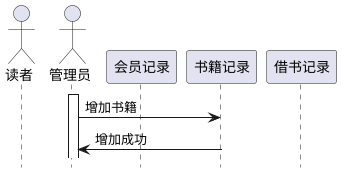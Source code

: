 @startuml
hide footbox

actor 读者
actor 管理员

participant 会员记录
participant 书籍记录
participant 借书记录

activate 管理员
管理员->书籍记录:增加书籍
书籍记录->管理员:增加成功
@enduml